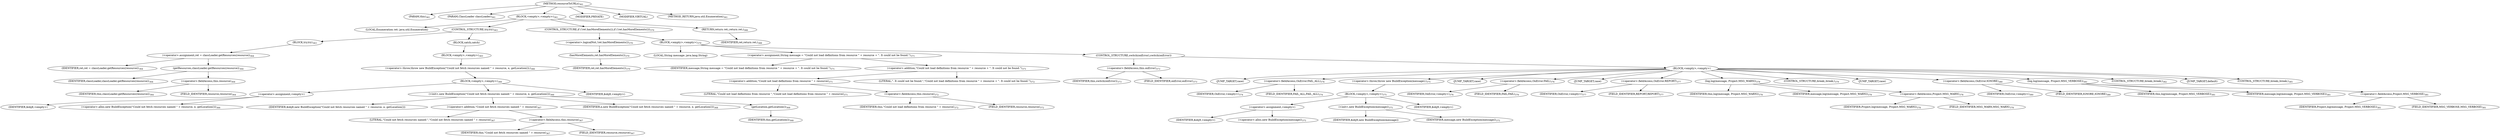 digraph "resourceToURLs" {  
"794" [label = <(METHOD,resourceToURLs)<SUB>361</SUB>> ]
"66" [label = <(PARAM,this)<SUB>361</SUB>> ]
"795" [label = <(PARAM,ClassLoader classLoader)<SUB>361</SUB>> ]
"796" [label = <(BLOCK,&lt;empty&gt;,&lt;empty&gt;)<SUB>361</SUB>> ]
"797" [label = <(LOCAL,Enumeration ret: java.util.Enumeration)> ]
"798" [label = <(CONTROL_STRUCTURE,try,try)<SUB>363</SUB>> ]
"799" [label = <(BLOCK,try,try)<SUB>363</SUB>> ]
"800" [label = <(&lt;operator&gt;.assignment,ret = classLoader.getResources(resource))<SUB>364</SUB>> ]
"801" [label = <(IDENTIFIER,ret,ret = classLoader.getResources(resource))<SUB>364</SUB>> ]
"802" [label = <(getResources,classLoader.getResources(resource))<SUB>364</SUB>> ]
"803" [label = <(IDENTIFIER,classLoader,classLoader.getResources(resource))<SUB>364</SUB>> ]
"804" [label = <(&lt;operator&gt;.fieldAccess,this.resource)<SUB>364</SUB>> ]
"805" [label = <(IDENTIFIER,this,classLoader.getResources(resource))<SUB>364</SUB>> ]
"806" [label = <(FIELD_IDENTIFIER,resource,resource)<SUB>364</SUB>> ]
"807" [label = <(BLOCK,catch,catch)> ]
"808" [label = <(BLOCK,&lt;empty&gt;,&lt;empty&gt;)<SUB>365</SUB>> ]
"809" [label = <(&lt;operator&gt;.throw,throw new BuildException(&quot;Could not fetch resources named &quot; + resource, e, getLocation());)<SUB>366</SUB>> ]
"810" [label = <(BLOCK,&lt;empty&gt;,&lt;empty&gt;)<SUB>366</SUB>> ]
"811" [label = <(&lt;operator&gt;.assignment,&lt;empty&gt;)> ]
"812" [label = <(IDENTIFIER,$obj8,&lt;empty&gt;)> ]
"813" [label = <(&lt;operator&gt;.alloc,new BuildException(&quot;Could not fetch resources named &quot; + resource, e, getLocation()))<SUB>366</SUB>> ]
"814" [label = <(&lt;init&gt;,new BuildException(&quot;Could not fetch resources named &quot; + resource, e, getLocation()))<SUB>366</SUB>> ]
"815" [label = <(IDENTIFIER,$obj8,new BuildException(&quot;Could not fetch resources named &quot; + resource, e, getLocation()))> ]
"816" [label = <(&lt;operator&gt;.addition,&quot;Could not fetch resources named &quot; + resource)<SUB>367</SUB>> ]
"817" [label = <(LITERAL,&quot;Could not fetch resources named &quot;,&quot;Could not fetch resources named &quot; + resource)<SUB>367</SUB>> ]
"818" [label = <(&lt;operator&gt;.fieldAccess,this.resource)<SUB>367</SUB>> ]
"819" [label = <(IDENTIFIER,this,&quot;Could not fetch resources named &quot; + resource)<SUB>367</SUB>> ]
"820" [label = <(FIELD_IDENTIFIER,resource,resource)<SUB>367</SUB>> ]
"821" [label = <(IDENTIFIER,e,new BuildException(&quot;Could not fetch resources named &quot; + resource, e, getLocation()))<SUB>368</SUB>> ]
"822" [label = <(getLocation,getLocation())<SUB>368</SUB>> ]
"65" [label = <(IDENTIFIER,this,getLocation())<SUB>368</SUB>> ]
"823" [label = <(IDENTIFIER,$obj8,&lt;empty&gt;)> ]
"824" [label = <(CONTROL_STRUCTURE,if (!ret.hasMoreElements()),if (!ret.hasMoreElements()))<SUB>370</SUB>> ]
"825" [label = <(&lt;operator&gt;.logicalNot,!ret.hasMoreElements())<SUB>370</SUB>> ]
"826" [label = <(hasMoreElements,ret.hasMoreElements())<SUB>370</SUB>> ]
"827" [label = <(IDENTIFIER,ret,ret.hasMoreElements())<SUB>370</SUB>> ]
"828" [label = <(BLOCK,&lt;empty&gt;,&lt;empty&gt;)<SUB>370</SUB>> ]
"829" [label = <(LOCAL,String message: java.lang.String)> ]
"830" [label = <(&lt;operator&gt;.assignment,String message = &quot;Could not load definitions from resource &quot; + resource + &quot;. It could not be found.&quot;)<SUB>371</SUB>> ]
"831" [label = <(IDENTIFIER,message,String message = &quot;Could not load definitions from resource &quot; + resource + &quot;. It could not be found.&quot;)<SUB>371</SUB>> ]
"832" [label = <(&lt;operator&gt;.addition,&quot;Could not load definitions from resource &quot; + resource + &quot;. It could not be found.&quot;)<SUB>371</SUB>> ]
"833" [label = <(&lt;operator&gt;.addition,&quot;Could not load definitions from resource &quot; + resource)<SUB>371</SUB>> ]
"834" [label = <(LITERAL,&quot;Could not load definitions from resource &quot;,&quot;Could not load definitions from resource &quot; + resource)<SUB>371</SUB>> ]
"835" [label = <(&lt;operator&gt;.fieldAccess,this.resource)<SUB>372</SUB>> ]
"836" [label = <(IDENTIFIER,this,&quot;Could not load definitions from resource &quot; + resource)<SUB>372</SUB>> ]
"837" [label = <(FIELD_IDENTIFIER,resource,resource)<SUB>372</SUB>> ]
"838" [label = <(LITERAL,&quot;. It could not be found.&quot;,&quot;Could not load definitions from resource &quot; + resource + &quot;. It could not be found.&quot;)<SUB>372</SUB>> ]
"839" [label = <(CONTROL_STRUCTURE,switch(onError),switch(onError))> ]
"840" [label = <(&lt;operator&gt;.fieldAccess,this.onError)<SUB>373</SUB>> ]
"841" [label = <(IDENTIFIER,this,switch(onError))<SUB>373</SUB>> ]
"842" [label = <(FIELD_IDENTIFIER,onError,onError)<SUB>373</SUB>> ]
"843" [label = <(BLOCK,&lt;empty&gt;,&lt;empty&gt;)> ]
"844" [label = <(JUMP_TARGET,case)> ]
"845" [label = <(&lt;operator&gt;.fieldAccess,OnError.FAIL_ALL)<SUB>374</SUB>> ]
"846" [label = <(IDENTIFIER,OnError,&lt;empty&gt;)<SUB>374</SUB>> ]
"847" [label = <(FIELD_IDENTIFIER,FAIL_ALL,FAIL_ALL)<SUB>374</SUB>> ]
"848" [label = <(&lt;operator&gt;.throw,throw new BuildException(message);)<SUB>375</SUB>> ]
"849" [label = <(BLOCK,&lt;empty&gt;,&lt;empty&gt;)<SUB>375</SUB>> ]
"850" [label = <(&lt;operator&gt;.assignment,&lt;empty&gt;)> ]
"851" [label = <(IDENTIFIER,$obj9,&lt;empty&gt;)> ]
"852" [label = <(&lt;operator&gt;.alloc,new BuildException(message))<SUB>375</SUB>> ]
"853" [label = <(&lt;init&gt;,new BuildException(message))<SUB>375</SUB>> ]
"854" [label = <(IDENTIFIER,$obj9,new BuildException(message))> ]
"855" [label = <(IDENTIFIER,message,new BuildException(message))<SUB>375</SUB>> ]
"856" [label = <(IDENTIFIER,$obj9,&lt;empty&gt;)> ]
"857" [label = <(JUMP_TARGET,case)> ]
"858" [label = <(&lt;operator&gt;.fieldAccess,OnError.FAIL)<SUB>376</SUB>> ]
"859" [label = <(IDENTIFIER,OnError,&lt;empty&gt;)<SUB>376</SUB>> ]
"860" [label = <(FIELD_IDENTIFIER,FAIL,FAIL)<SUB>376</SUB>> ]
"861" [label = <(JUMP_TARGET,case)> ]
"862" [label = <(&lt;operator&gt;.fieldAccess,OnError.REPORT)<SUB>377</SUB>> ]
"863" [label = <(IDENTIFIER,OnError,&lt;empty&gt;)<SUB>377</SUB>> ]
"864" [label = <(FIELD_IDENTIFIER,REPORT,REPORT)<SUB>377</SUB>> ]
"865" [label = <(log,log(message, Project.MSG_WARN))<SUB>378</SUB>> ]
"67" [label = <(IDENTIFIER,this,log(message, Project.MSG_WARN))<SUB>378</SUB>> ]
"866" [label = <(IDENTIFIER,message,log(message, Project.MSG_WARN))<SUB>378</SUB>> ]
"867" [label = <(&lt;operator&gt;.fieldAccess,Project.MSG_WARN)<SUB>378</SUB>> ]
"868" [label = <(IDENTIFIER,Project,log(message, Project.MSG_WARN))<SUB>378</SUB>> ]
"869" [label = <(FIELD_IDENTIFIER,MSG_WARN,MSG_WARN)<SUB>378</SUB>> ]
"870" [label = <(CONTROL_STRUCTURE,break;,break;)<SUB>379</SUB>> ]
"871" [label = <(JUMP_TARGET,case)> ]
"872" [label = <(&lt;operator&gt;.fieldAccess,OnError.IGNORE)<SUB>380</SUB>> ]
"873" [label = <(IDENTIFIER,OnError,&lt;empty&gt;)<SUB>380</SUB>> ]
"874" [label = <(FIELD_IDENTIFIER,IGNORE,IGNORE)<SUB>380</SUB>> ]
"875" [label = <(log,log(message, Project.MSG_VERBOSE))<SUB>381</SUB>> ]
"68" [label = <(IDENTIFIER,this,log(message, Project.MSG_VERBOSE))<SUB>381</SUB>> ]
"876" [label = <(IDENTIFIER,message,log(message, Project.MSG_VERBOSE))<SUB>381</SUB>> ]
"877" [label = <(&lt;operator&gt;.fieldAccess,Project.MSG_VERBOSE)<SUB>381</SUB>> ]
"878" [label = <(IDENTIFIER,Project,log(message, Project.MSG_VERBOSE))<SUB>381</SUB>> ]
"879" [label = <(FIELD_IDENTIFIER,MSG_VERBOSE,MSG_VERBOSE)<SUB>381</SUB>> ]
"880" [label = <(CONTROL_STRUCTURE,break;,break;)<SUB>382</SUB>> ]
"881" [label = <(JUMP_TARGET,default)> ]
"882" [label = <(CONTROL_STRUCTURE,break;,break;)<SUB>385</SUB>> ]
"883" [label = <(RETURN,return ret;,return ret;)<SUB>388</SUB>> ]
"884" [label = <(IDENTIFIER,ret,return ret;)<SUB>388</SUB>> ]
"885" [label = <(MODIFIER,PRIVATE)> ]
"886" [label = <(MODIFIER,VIRTUAL)> ]
"887" [label = <(METHOD_RETURN,java.util.Enumeration)<SUB>361</SUB>> ]
  "794" -> "66" 
  "794" -> "795" 
  "794" -> "796" 
  "794" -> "885" 
  "794" -> "886" 
  "794" -> "887" 
  "796" -> "797" 
  "796" -> "798" 
  "796" -> "824" 
  "796" -> "883" 
  "798" -> "799" 
  "798" -> "807" 
  "799" -> "800" 
  "800" -> "801" 
  "800" -> "802" 
  "802" -> "803" 
  "802" -> "804" 
  "804" -> "805" 
  "804" -> "806" 
  "807" -> "808" 
  "808" -> "809" 
  "809" -> "810" 
  "810" -> "811" 
  "810" -> "814" 
  "810" -> "823" 
  "811" -> "812" 
  "811" -> "813" 
  "814" -> "815" 
  "814" -> "816" 
  "814" -> "821" 
  "814" -> "822" 
  "816" -> "817" 
  "816" -> "818" 
  "818" -> "819" 
  "818" -> "820" 
  "822" -> "65" 
  "824" -> "825" 
  "824" -> "828" 
  "825" -> "826" 
  "826" -> "827" 
  "828" -> "829" 
  "828" -> "830" 
  "828" -> "839" 
  "830" -> "831" 
  "830" -> "832" 
  "832" -> "833" 
  "832" -> "838" 
  "833" -> "834" 
  "833" -> "835" 
  "835" -> "836" 
  "835" -> "837" 
  "839" -> "840" 
  "839" -> "843" 
  "840" -> "841" 
  "840" -> "842" 
  "843" -> "844" 
  "843" -> "845" 
  "843" -> "848" 
  "843" -> "857" 
  "843" -> "858" 
  "843" -> "861" 
  "843" -> "862" 
  "843" -> "865" 
  "843" -> "870" 
  "843" -> "871" 
  "843" -> "872" 
  "843" -> "875" 
  "843" -> "880" 
  "843" -> "881" 
  "843" -> "882" 
  "845" -> "846" 
  "845" -> "847" 
  "848" -> "849" 
  "849" -> "850" 
  "849" -> "853" 
  "849" -> "856" 
  "850" -> "851" 
  "850" -> "852" 
  "853" -> "854" 
  "853" -> "855" 
  "858" -> "859" 
  "858" -> "860" 
  "862" -> "863" 
  "862" -> "864" 
  "865" -> "67" 
  "865" -> "866" 
  "865" -> "867" 
  "867" -> "868" 
  "867" -> "869" 
  "872" -> "873" 
  "872" -> "874" 
  "875" -> "68" 
  "875" -> "876" 
  "875" -> "877" 
  "877" -> "878" 
  "877" -> "879" 
  "883" -> "884" 
}
